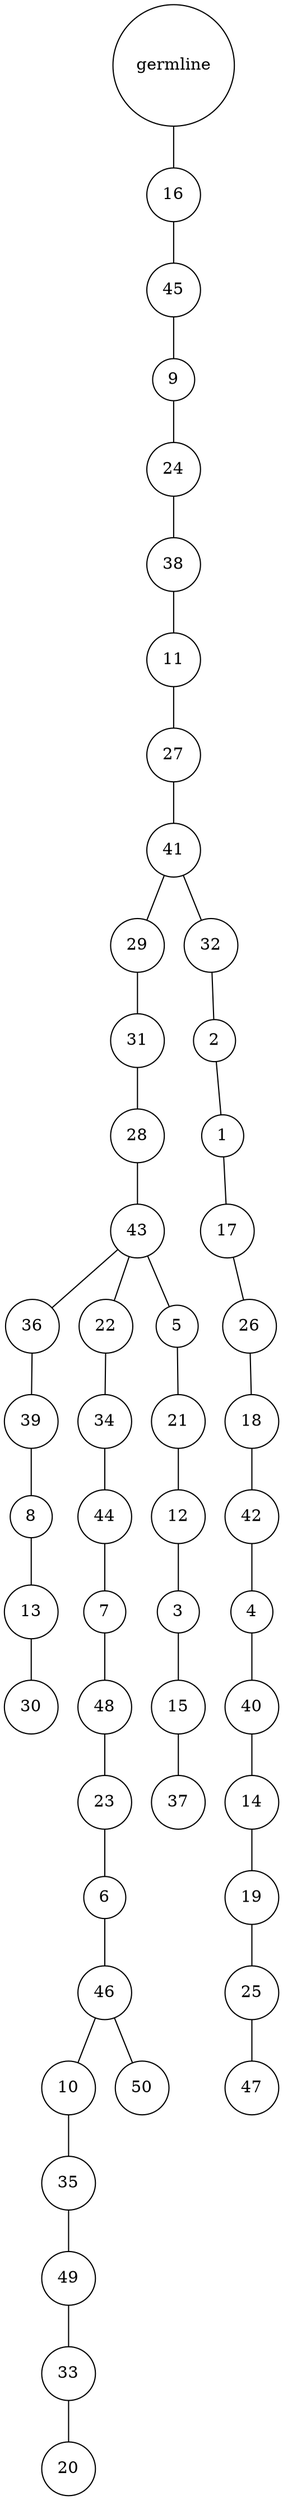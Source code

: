 graph {
	rankdir=UD;
	splines=line;
	node [shape=circle]
	"0x7f2b6eb30bb0" [label="germline"];
	"0x7f2b6eb30be0" [label="16"];
	"0x7f2b6eb30bb0" -- "0x7f2b6eb30be0" ;
	"0x7f2b6eb30c10" [label="45"];
	"0x7f2b6eb30be0" -- "0x7f2b6eb30c10" ;
	"0x7f2b6eb30c40" [label="9"];
	"0x7f2b6eb30c10" -- "0x7f2b6eb30c40" ;
	"0x7f2b6eb30c70" [label="24"];
	"0x7f2b6eb30c40" -- "0x7f2b6eb30c70" ;
	"0x7f2b6eb30ca0" [label="38"];
	"0x7f2b6eb30c70" -- "0x7f2b6eb30ca0" ;
	"0x7f2b6eb30cd0" [label="11"];
	"0x7f2b6eb30ca0" -- "0x7f2b6eb30cd0" ;
	"0x7f2b6eb30d00" [label="27"];
	"0x7f2b6eb30cd0" -- "0x7f2b6eb30d00" ;
	"0x7f2b6eb30d30" [label="41"];
	"0x7f2b6eb30d00" -- "0x7f2b6eb30d30" ;
	"0x7f2b6eb30d60" [label="29"];
	"0x7f2b6eb30d30" -- "0x7f2b6eb30d60" ;
	"0x7f2b6eb30d90" [label="31"];
	"0x7f2b6eb30d60" -- "0x7f2b6eb30d90" ;
	"0x7f2b6eb30dc0" [label="28"];
	"0x7f2b6eb30d90" -- "0x7f2b6eb30dc0" ;
	"0x7f2b6eb30df0" [label="43"];
	"0x7f2b6eb30dc0" -- "0x7f2b6eb30df0" ;
	"0x7f2b6eb30e20" [label="36"];
	"0x7f2b6eb30df0" -- "0x7f2b6eb30e20" ;
	"0x7f2b6eb30e50" [label="39"];
	"0x7f2b6eb30e20" -- "0x7f2b6eb30e50" ;
	"0x7f2b6eb30e80" [label="8"];
	"0x7f2b6eb30e50" -- "0x7f2b6eb30e80" ;
	"0x7f2b6eb30eb0" [label="13"];
	"0x7f2b6eb30e80" -- "0x7f2b6eb30eb0" ;
	"0x7f2b6eb30ee0" [label="30"];
	"0x7f2b6eb30eb0" -- "0x7f2b6eb30ee0" ;
	"0x7f2b6eb30f10" [label="22"];
	"0x7f2b6eb30df0" -- "0x7f2b6eb30f10" ;
	"0x7f2b6eb30f40" [label="34"];
	"0x7f2b6eb30f10" -- "0x7f2b6eb30f40" ;
	"0x7f2b6eb30f70" [label="44"];
	"0x7f2b6eb30f40" -- "0x7f2b6eb30f70" ;
	"0x7f2b6eb30fa0" [label="7"];
	"0x7f2b6eb30f70" -- "0x7f2b6eb30fa0" ;
	"0x7f2b6eb30fd0" [label="48"];
	"0x7f2b6eb30fa0" -- "0x7f2b6eb30fd0" ;
	"0x7f2b6eb3b040" [label="23"];
	"0x7f2b6eb30fd0" -- "0x7f2b6eb3b040" ;
	"0x7f2b6eb3b070" [label="6"];
	"0x7f2b6eb3b040" -- "0x7f2b6eb3b070" ;
	"0x7f2b6eb3b0a0" [label="46"];
	"0x7f2b6eb3b070" -- "0x7f2b6eb3b0a0" ;
	"0x7f2b6eb3b0d0" [label="10"];
	"0x7f2b6eb3b0a0" -- "0x7f2b6eb3b0d0" ;
	"0x7f2b6eb3b100" [label="35"];
	"0x7f2b6eb3b0d0" -- "0x7f2b6eb3b100" ;
	"0x7f2b6eb3b130" [label="49"];
	"0x7f2b6eb3b100" -- "0x7f2b6eb3b130" ;
	"0x7f2b6eb3b160" [label="33"];
	"0x7f2b6eb3b130" -- "0x7f2b6eb3b160" ;
	"0x7f2b6eb3b190" [label="20"];
	"0x7f2b6eb3b160" -- "0x7f2b6eb3b190" ;
	"0x7f2b6eb3b1c0" [label="50"];
	"0x7f2b6eb3b0a0" -- "0x7f2b6eb3b1c0" ;
	"0x7f2b6eb3b1f0" [label="5"];
	"0x7f2b6eb30df0" -- "0x7f2b6eb3b1f0" ;
	"0x7f2b6eb3b220" [label="21"];
	"0x7f2b6eb3b1f0" -- "0x7f2b6eb3b220" ;
	"0x7f2b6eb3b250" [label="12"];
	"0x7f2b6eb3b220" -- "0x7f2b6eb3b250" ;
	"0x7f2b6eb3b280" [label="3"];
	"0x7f2b6eb3b250" -- "0x7f2b6eb3b280" ;
	"0x7f2b6eb3b2b0" [label="15"];
	"0x7f2b6eb3b280" -- "0x7f2b6eb3b2b0" ;
	"0x7f2b6eb3b2e0" [label="37"];
	"0x7f2b6eb3b2b0" -- "0x7f2b6eb3b2e0" ;
	"0x7f2b6eb3b310" [label="32"];
	"0x7f2b6eb30d30" -- "0x7f2b6eb3b310" ;
	"0x7f2b6eb3b340" [label="2"];
	"0x7f2b6eb3b310" -- "0x7f2b6eb3b340" ;
	"0x7f2b6eb3b370" [label="1"];
	"0x7f2b6eb3b340" -- "0x7f2b6eb3b370" ;
	"0x7f2b6eb3b3a0" [label="17"];
	"0x7f2b6eb3b370" -- "0x7f2b6eb3b3a0" ;
	"0x7f2b6eb3b3d0" [label="26"];
	"0x7f2b6eb3b3a0" -- "0x7f2b6eb3b3d0" ;
	"0x7f2b6eb3b400" [label="18"];
	"0x7f2b6eb3b3d0" -- "0x7f2b6eb3b400" ;
	"0x7f2b6eb3b430" [label="42"];
	"0x7f2b6eb3b400" -- "0x7f2b6eb3b430" ;
	"0x7f2b6eb3b460" [label="4"];
	"0x7f2b6eb3b430" -- "0x7f2b6eb3b460" ;
	"0x7f2b6eb3b490" [label="40"];
	"0x7f2b6eb3b460" -- "0x7f2b6eb3b490" ;
	"0x7f2b6eb3b4c0" [label="14"];
	"0x7f2b6eb3b490" -- "0x7f2b6eb3b4c0" ;
	"0x7f2b6eb3b4f0" [label="19"];
	"0x7f2b6eb3b4c0" -- "0x7f2b6eb3b4f0" ;
	"0x7f2b6eb3b520" [label="25"];
	"0x7f2b6eb3b4f0" -- "0x7f2b6eb3b520" ;
	"0x7f2b6eb3b550" [label="47"];
	"0x7f2b6eb3b520" -- "0x7f2b6eb3b550" ;
}
